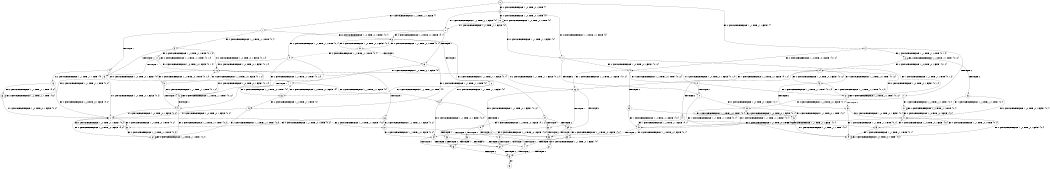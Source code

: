 digraph BCG {
size = "7, 10.5";
center = TRUE;
node [shape = circle];
0 [peripheries = 2];
0 -> 1 [label = "EX !1 !ATOMIC_EXCH_BRANCH (1, +1, TRUE, +1, 1, FALSE) !{}"];
0 -> 2 [label = "EX !2 !ATOMIC_EXCH_BRANCH (1, +1, TRUE, +1, 1, FALSE) !{}"];
0 -> 3 [label = "EX !0 !ATOMIC_EXCH_BRANCH (1, +0, TRUE, +0, 1, TRUE) !{}"];
1 -> 4 [label = "TERMINATE !1"];
1 -> 5 [label = "EX !2 !ATOMIC_EXCH_BRANCH (1, +1, TRUE, +1, 1, TRUE) !{0, 1}"];
1 -> 6 [label = "EX !0 !ATOMIC_EXCH_BRANCH (1, +0, TRUE, +0, 1, FALSE) !{0, 1}"];
2 -> 7 [label = "TERMINATE !2"];
2 -> 8 [label = "EX !1 !ATOMIC_EXCH_BRANCH (1, +1, TRUE, +1, 1, TRUE) !{0, 1, 2}"];
2 -> 9 [label = "EX !0 !ATOMIC_EXCH_BRANCH (1, +0, TRUE, +0, 1, FALSE) !{0, 1, 2}"];
3 -> 10 [label = "EX !1 !ATOMIC_EXCH_BRANCH (1, +1, TRUE, +1, 1, FALSE) !{0}"];
3 -> 11 [label = "EX !2 !ATOMIC_EXCH_BRANCH (1, +1, TRUE, +1, 1, FALSE) !{0}"];
3 -> 12 [label = "EX !0 !ATOMIC_EXCH_BRANCH (1, +0, TRUE, +0, 1, TRUE) !{0}"];
4 -> 13 [label = "EX !2 !ATOMIC_EXCH_BRANCH (1, +1, TRUE, +1, 1, TRUE) !{0}"];
4 -> 14 [label = "EX !0 !ATOMIC_EXCH_BRANCH (1, +0, TRUE, +0, 1, FALSE) !{0}"];
5 -> 15 [label = "TERMINATE !1"];
5 -> 16 [label = "EX !0 !ATOMIC_EXCH_BRANCH (1, +0, TRUE, +0, 1, FALSE) !{0, 1, 2}"];
5 -> 17 [label = "EX !2 !ATOMIC_EXCH_BRANCH (1, +1, TRUE, +1, 1, TRUE) !{0, 1, 2}"];
6 -> 18 [label = "TERMINATE !1"];
6 -> 19 [label = "EX !2 !ATOMIC_EXCH_BRANCH (1, +1, TRUE, +1, 1, FALSE) !{0, 1}"];
6 -> 20 [label = "EX !0 !ATOMIC_EXCH_BRANCH (1, +1, TRUE, +0, 1, TRUE) !{0, 1}"];
7 -> 21 [label = "EX !1 !ATOMIC_EXCH_BRANCH (1, +1, TRUE, +1, 1, TRUE) !{0, 1}"];
7 -> 22 [label = "EX !0 !ATOMIC_EXCH_BRANCH (1, +0, TRUE, +0, 1, FALSE) !{0, 1}"];
8 -> 23 [label = "TERMINATE !2"];
8 -> 24 [label = "EX !0 !ATOMIC_EXCH_BRANCH (1, +0, TRUE, +0, 1, FALSE) !{0, 1, 2}"];
8 -> 8 [label = "EX !1 !ATOMIC_EXCH_BRANCH (1, +1, TRUE, +1, 1, TRUE) !{0, 1, 2}"];
9 -> 25 [label = "TERMINATE !2"];
9 -> 26 [label = "EX !1 !ATOMIC_EXCH_BRANCH (1, +1, TRUE, +1, 1, FALSE) !{0, 1, 2}"];
9 -> 27 [label = "EX !0 !ATOMIC_EXCH_BRANCH (1, +1, TRUE, +0, 1, TRUE) !{0, 1, 2}"];
10 -> 28 [label = "TERMINATE !1"];
10 -> 29 [label = "EX !2 !ATOMIC_EXCH_BRANCH (1, +1, TRUE, +1, 1, TRUE) !{0, 1}"];
10 -> 6 [label = "EX !0 !ATOMIC_EXCH_BRANCH (1, +0, TRUE, +0, 1, FALSE) !{0, 1}"];
11 -> 30 [label = "TERMINATE !2"];
11 -> 31 [label = "EX !1 !ATOMIC_EXCH_BRANCH (1, +1, TRUE, +1, 1, TRUE) !{0, 1, 2}"];
11 -> 9 [label = "EX !0 !ATOMIC_EXCH_BRANCH (1, +0, TRUE, +0, 1, FALSE) !{0, 1, 2}"];
12 -> 10 [label = "EX !1 !ATOMIC_EXCH_BRANCH (1, +1, TRUE, +1, 1, FALSE) !{0}"];
12 -> 11 [label = "EX !2 !ATOMIC_EXCH_BRANCH (1, +1, TRUE, +1, 1, FALSE) !{0}"];
12 -> 12 [label = "EX !0 !ATOMIC_EXCH_BRANCH (1, +0, TRUE, +0, 1, TRUE) !{0}"];
13 -> 32 [label = "EX !0 !ATOMIC_EXCH_BRANCH (1, +0, TRUE, +0, 1, FALSE) !{0, 2}"];
13 -> 33 [label = "EX !2 !ATOMIC_EXCH_BRANCH (1, +1, TRUE, +1, 1, TRUE) !{0, 2}"];
14 -> 34 [label = "EX !2 !ATOMIC_EXCH_BRANCH (1, +1, TRUE, +1, 1, FALSE) !{0}"];
14 -> 35 [label = "EX !0 !ATOMIC_EXCH_BRANCH (1, +1, TRUE, +0, 1, TRUE) !{0}"];
15 -> 32 [label = "EX !0 !ATOMIC_EXCH_BRANCH (1, +0, TRUE, +0, 1, FALSE) !{0, 2}"];
15 -> 33 [label = "EX !2 !ATOMIC_EXCH_BRANCH (1, +1, TRUE, +1, 1, TRUE) !{0, 2}"];
16 -> 36 [label = "TERMINATE !1"];
16 -> 26 [label = "EX !2 !ATOMIC_EXCH_BRANCH (1, +1, TRUE, +1, 1, FALSE) !{0, 1, 2}"];
16 -> 37 [label = "EX !0 !ATOMIC_EXCH_BRANCH (1, +1, TRUE, +0, 1, TRUE) !{0, 1, 2}"];
17 -> 15 [label = "TERMINATE !1"];
17 -> 16 [label = "EX !0 !ATOMIC_EXCH_BRANCH (1, +0, TRUE, +0, 1, FALSE) !{0, 1, 2}"];
17 -> 17 [label = "EX !2 !ATOMIC_EXCH_BRANCH (1, +1, TRUE, +1, 1, TRUE) !{0, 1, 2}"];
18 -> 34 [label = "EX !2 !ATOMIC_EXCH_BRANCH (1, +1, TRUE, +1, 1, FALSE) !{0}"];
18 -> 35 [label = "EX !0 !ATOMIC_EXCH_BRANCH (1, +1, TRUE, +0, 1, TRUE) !{0}"];
19 -> 38 [label = "TERMINATE !1"];
19 -> 39 [label = "TERMINATE !2"];
19 -> 40 [label = "EX !0 !ATOMIC_EXCH_BRANCH (1, +1, TRUE, +0, 1, FALSE) !{0, 1, 2}"];
20 -> 28 [label = "TERMINATE !1"];
20 -> 29 [label = "EX !2 !ATOMIC_EXCH_BRANCH (1, +1, TRUE, +1, 1, TRUE) !{0, 1}"];
20 -> 6 [label = "EX !0 !ATOMIC_EXCH_BRANCH (1, +0, TRUE, +0, 1, FALSE) !{0, 1}"];
21 -> 41 [label = "EX !0 !ATOMIC_EXCH_BRANCH (1, +0, TRUE, +0, 1, FALSE) !{0, 1}"];
21 -> 21 [label = "EX !1 !ATOMIC_EXCH_BRANCH (1, +1, TRUE, +1, 1, TRUE) !{0, 1}"];
22 -> 42 [label = "EX !1 !ATOMIC_EXCH_BRANCH (1, +1, TRUE, +1, 1, FALSE) !{0, 1}"];
22 -> 43 [label = "EX !0 !ATOMIC_EXCH_BRANCH (1, +1, TRUE, +0, 1, TRUE) !{0, 1}"];
23 -> 41 [label = "EX !0 !ATOMIC_EXCH_BRANCH (1, +0, TRUE, +0, 1, FALSE) !{0, 1}"];
23 -> 21 [label = "EX !1 !ATOMIC_EXCH_BRANCH (1, +1, TRUE, +1, 1, TRUE) !{0, 1}"];
24 -> 44 [label = "TERMINATE !2"];
24 -> 26 [label = "EX !1 !ATOMIC_EXCH_BRANCH (1, +1, TRUE, +1, 1, FALSE) !{0, 1, 2}"];
24 -> 45 [label = "EX !0 !ATOMIC_EXCH_BRANCH (1, +1, TRUE, +0, 1, TRUE) !{0, 1, 2}"];
25 -> 42 [label = "EX !1 !ATOMIC_EXCH_BRANCH (1, +1, TRUE, +1, 1, FALSE) !{0, 1}"];
25 -> 43 [label = "EX !0 !ATOMIC_EXCH_BRANCH (1, +1, TRUE, +0, 1, TRUE) !{0, 1}"];
26 -> 38 [label = "TERMINATE !1"];
26 -> 39 [label = "TERMINATE !2"];
26 -> 40 [label = "EX !0 !ATOMIC_EXCH_BRANCH (1, +1, TRUE, +0, 1, FALSE) !{0, 1, 2}"];
27 -> 30 [label = "TERMINATE !2"];
27 -> 31 [label = "EX !1 !ATOMIC_EXCH_BRANCH (1, +1, TRUE, +1, 1, TRUE) !{0, 1, 2}"];
27 -> 9 [label = "EX !0 !ATOMIC_EXCH_BRANCH (1, +0, TRUE, +0, 1, FALSE) !{0, 1, 2}"];
28 -> 46 [label = "EX !2 !ATOMIC_EXCH_BRANCH (1, +1, TRUE, +1, 1, TRUE) !{0}"];
28 -> 14 [label = "EX !0 !ATOMIC_EXCH_BRANCH (1, +0, TRUE, +0, 1, FALSE) !{0}"];
29 -> 47 [label = "TERMINATE !1"];
29 -> 48 [label = "EX !2 !ATOMIC_EXCH_BRANCH (1, +1, TRUE, +1, 1, TRUE) !{0, 1, 2}"];
29 -> 16 [label = "EX !0 !ATOMIC_EXCH_BRANCH (1, +0, TRUE, +0, 1, FALSE) !{0, 1, 2}"];
30 -> 49 [label = "EX !1 !ATOMIC_EXCH_BRANCH (1, +1, TRUE, +1, 1, TRUE) !{0, 1}"];
30 -> 22 [label = "EX !0 !ATOMIC_EXCH_BRANCH (1, +0, TRUE, +0, 1, FALSE) !{0, 1}"];
31 -> 50 [label = "TERMINATE !2"];
31 -> 31 [label = "EX !1 !ATOMIC_EXCH_BRANCH (1, +1, TRUE, +1, 1, TRUE) !{0, 1, 2}"];
31 -> 24 [label = "EX !0 !ATOMIC_EXCH_BRANCH (1, +0, TRUE, +0, 1, FALSE) !{0, 1, 2}"];
32 -> 51 [label = "EX !2 !ATOMIC_EXCH_BRANCH (1, +1, TRUE, +1, 1, FALSE) !{0, 2}"];
32 -> 52 [label = "EX !0 !ATOMIC_EXCH_BRANCH (1, +1, TRUE, +0, 1, TRUE) !{0, 2}"];
33 -> 32 [label = "EX !0 !ATOMIC_EXCH_BRANCH (1, +0, TRUE, +0, 1, FALSE) !{0, 2}"];
33 -> 33 [label = "EX !2 !ATOMIC_EXCH_BRANCH (1, +1, TRUE, +1, 1, TRUE) !{0, 2}"];
34 -> 53 [label = "TERMINATE !2"];
34 -> 54 [label = "EX !0 !ATOMIC_EXCH_BRANCH (1, +1, TRUE, +0, 1, FALSE) !{0, 2}"];
35 -> 46 [label = "EX !2 !ATOMIC_EXCH_BRANCH (1, +1, TRUE, +1, 1, TRUE) !{0}"];
35 -> 14 [label = "EX !0 !ATOMIC_EXCH_BRANCH (1, +0, TRUE, +0, 1, FALSE) !{0}"];
36 -> 51 [label = "EX !2 !ATOMIC_EXCH_BRANCH (1, +1, TRUE, +1, 1, FALSE) !{0, 2}"];
36 -> 52 [label = "EX !0 !ATOMIC_EXCH_BRANCH (1, +1, TRUE, +0, 1, TRUE) !{0, 2}"];
37 -> 47 [label = "TERMINATE !1"];
37 -> 48 [label = "EX !2 !ATOMIC_EXCH_BRANCH (1, +1, TRUE, +1, 1, TRUE) !{0, 1, 2}"];
37 -> 16 [label = "EX !0 !ATOMIC_EXCH_BRANCH (1, +0, TRUE, +0, 1, FALSE) !{0, 1, 2}"];
38 -> 53 [label = "TERMINATE !2"];
38 -> 54 [label = "EX !0 !ATOMIC_EXCH_BRANCH (1, +1, TRUE, +0, 1, FALSE) !{0, 2}"];
39 -> 53 [label = "TERMINATE !1"];
39 -> 55 [label = "EX !0 !ATOMIC_EXCH_BRANCH (1, +1, TRUE, +0, 1, FALSE) !{0, 1}"];
40 -> 56 [label = "TERMINATE !1"];
40 -> 57 [label = "TERMINATE !2"];
40 -> 58 [label = "TERMINATE !0"];
41 -> 42 [label = "EX !1 !ATOMIC_EXCH_BRANCH (1, +1, TRUE, +1, 1, FALSE) !{0, 1}"];
41 -> 59 [label = "EX !0 !ATOMIC_EXCH_BRANCH (1, +1, TRUE, +0, 1, TRUE) !{0, 1}"];
42 -> 53 [label = "TERMINATE !1"];
42 -> 55 [label = "EX !0 !ATOMIC_EXCH_BRANCH (1, +1, TRUE, +0, 1, FALSE) !{0, 1}"];
43 -> 49 [label = "EX !1 !ATOMIC_EXCH_BRANCH (1, +1, TRUE, +1, 1, TRUE) !{0, 1}"];
43 -> 22 [label = "EX !0 !ATOMIC_EXCH_BRANCH (1, +0, TRUE, +0, 1, FALSE) !{0, 1}"];
44 -> 42 [label = "EX !1 !ATOMIC_EXCH_BRANCH (1, +1, TRUE, +1, 1, FALSE) !{0, 1}"];
44 -> 59 [label = "EX !0 !ATOMIC_EXCH_BRANCH (1, +1, TRUE, +0, 1, TRUE) !{0, 1}"];
45 -> 50 [label = "TERMINATE !2"];
45 -> 31 [label = "EX !1 !ATOMIC_EXCH_BRANCH (1, +1, TRUE, +1, 1, TRUE) !{0, 1, 2}"];
45 -> 24 [label = "EX !0 !ATOMIC_EXCH_BRANCH (1, +0, TRUE, +0, 1, FALSE) !{0, 1, 2}"];
46 -> 60 [label = "EX !2 !ATOMIC_EXCH_BRANCH (1, +1, TRUE, +1, 1, TRUE) !{0, 2}"];
46 -> 32 [label = "EX !0 !ATOMIC_EXCH_BRANCH (1, +0, TRUE, +0, 1, FALSE) !{0, 2}"];
47 -> 60 [label = "EX !2 !ATOMIC_EXCH_BRANCH (1, +1, TRUE, +1, 1, TRUE) !{0, 2}"];
47 -> 32 [label = "EX !0 !ATOMIC_EXCH_BRANCH (1, +0, TRUE, +0, 1, FALSE) !{0, 2}"];
48 -> 47 [label = "TERMINATE !1"];
48 -> 48 [label = "EX !2 !ATOMIC_EXCH_BRANCH (1, +1, TRUE, +1, 1, TRUE) !{0, 1, 2}"];
48 -> 16 [label = "EX !0 !ATOMIC_EXCH_BRANCH (1, +0, TRUE, +0, 1, FALSE) !{0, 1, 2}"];
49 -> 49 [label = "EX !1 !ATOMIC_EXCH_BRANCH (1, +1, TRUE, +1, 1, TRUE) !{0, 1}"];
49 -> 41 [label = "EX !0 !ATOMIC_EXCH_BRANCH (1, +0, TRUE, +0, 1, FALSE) !{0, 1}"];
50 -> 49 [label = "EX !1 !ATOMIC_EXCH_BRANCH (1, +1, TRUE, +1, 1, TRUE) !{0, 1}"];
50 -> 41 [label = "EX !0 !ATOMIC_EXCH_BRANCH (1, +0, TRUE, +0, 1, FALSE) !{0, 1}"];
51 -> 53 [label = "TERMINATE !2"];
51 -> 54 [label = "EX !0 !ATOMIC_EXCH_BRANCH (1, +1, TRUE, +0, 1, FALSE) !{0, 2}"];
52 -> 60 [label = "EX !2 !ATOMIC_EXCH_BRANCH (1, +1, TRUE, +1, 1, TRUE) !{0, 2}"];
52 -> 32 [label = "EX !0 !ATOMIC_EXCH_BRANCH (1, +0, TRUE, +0, 1, FALSE) !{0, 2}"];
53 -> 61 [label = "EX !0 !ATOMIC_EXCH_BRANCH (1, +1, TRUE, +0, 1, FALSE) !{0}"];
54 -> 62 [label = "TERMINATE !2"];
54 -> 63 [label = "TERMINATE !0"];
55 -> 62 [label = "TERMINATE !1"];
55 -> 64 [label = "TERMINATE !0"];
56 -> 62 [label = "TERMINATE !2"];
56 -> 63 [label = "TERMINATE !0"];
57 -> 62 [label = "TERMINATE !1"];
57 -> 64 [label = "TERMINATE !0"];
58 -> 63 [label = "TERMINATE !1"];
58 -> 64 [label = "TERMINATE !2"];
59 -> 49 [label = "EX !1 !ATOMIC_EXCH_BRANCH (1, +1, TRUE, +1, 1, TRUE) !{0, 1}"];
59 -> 41 [label = "EX !0 !ATOMIC_EXCH_BRANCH (1, +0, TRUE, +0, 1, FALSE) !{0, 1}"];
60 -> 60 [label = "EX !2 !ATOMIC_EXCH_BRANCH (1, +1, TRUE, +1, 1, TRUE) !{0, 2}"];
60 -> 32 [label = "EX !0 !ATOMIC_EXCH_BRANCH (1, +0, TRUE, +0, 1, FALSE) !{0, 2}"];
61 -> 65 [label = "TERMINATE !0"];
62 -> 65 [label = "TERMINATE !0"];
63 -> 65 [label = "TERMINATE !2"];
64 -> 65 [label = "TERMINATE !1"];
65 -> 66 [label = "exit"];
}
